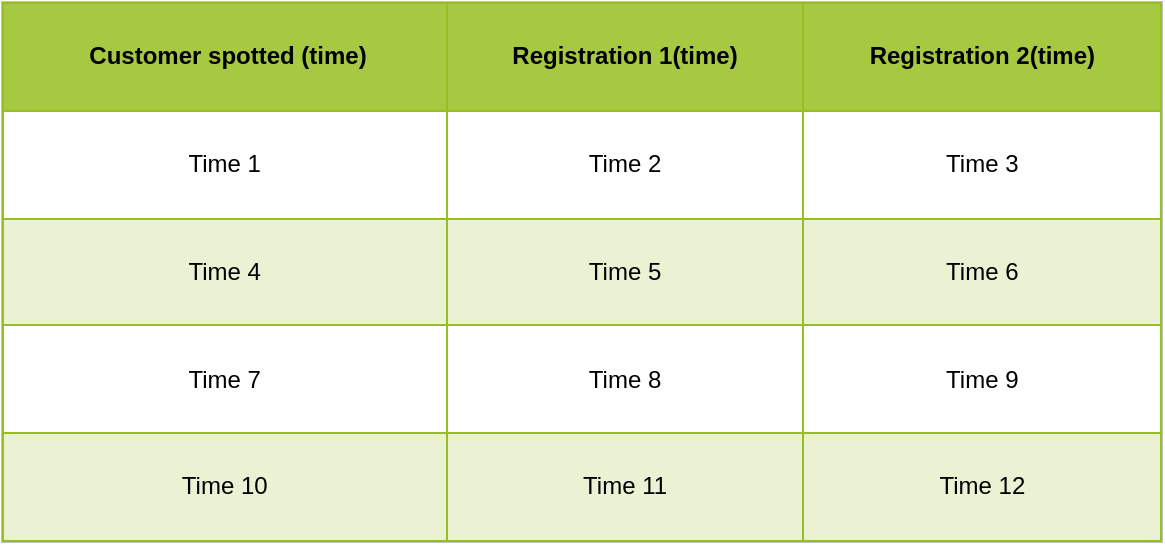 <mxfile version="11.0.5" type="github"><diagram id="fw1LP3grYnmqkIH4uKza" name="Page-1"><mxGraphModel dx="1422" dy="763" grid="1" gridSize="10" guides="1" tooltips="1" connect="1" arrows="1" fold="1" page="1" pageScale="1" pageWidth="850" pageHeight="1100" math="0" shadow="0"><root><mxCell id="0"/><mxCell id="1" parent="0"/><mxCell id="hWHkLl9ukXIr_UBb8ie0-3" value="&lt;table border=&quot;1&quot; width=&quot;100%&quot; cellpadding=&quot;4&quot; style=&quot;width: 100% ; height: 100% ; border-collapse: collapse&quot;&gt;&lt;tbody&gt;&lt;tr style=&quot;background-color: #a7c942 ; color: #ffffff ; border: 1px solid #98bf21&quot;&gt;&lt;th&gt;&lt;font color=&quot;#000000&quot;&gt;&amp;nbsp;Customer spotted (time)&lt;/font&gt;&lt;/th&gt;&lt;th&gt;&lt;font color=&quot;#000000&quot;&gt;Registration 1(time)&lt;/font&gt;&lt;/th&gt;&lt;th&gt;&lt;font color=&quot;#000000&quot;&gt;Registration 2(time)&lt;/font&gt;&lt;/th&gt;&lt;/tr&gt;&lt;tr style=&quot;border: 1px solid #98bf21&quot;&gt;&lt;td&gt;&lt;font color=&quot;#000000&quot;&gt;Time 1&lt;/font&gt;&lt;/td&gt;&lt;td&gt;&lt;font color=&quot;#000000&quot;&gt;Time 2&lt;/font&gt;&lt;/td&gt;&lt;td&gt;&lt;font color=&quot;#000000&quot;&gt;Time 3&lt;/font&gt;&lt;/td&gt;&lt;/tr&gt;&lt;tr style=&quot;background-color: #eaf2d3 ; border: 1px solid #98bf21&quot;&gt;&lt;td&gt;&lt;font color=&quot;#000000&quot;&gt;Time 4&lt;/font&gt;&lt;/td&gt;&lt;td&gt;&lt;font color=&quot;#000000&quot;&gt;Time 5&lt;/font&gt;&lt;/td&gt;&lt;td&gt;&lt;font color=&quot;#000000&quot;&gt;Time 6&lt;/font&gt;&lt;/td&gt;&lt;/tr&gt;&lt;tr style=&quot;border: 1px solid #98bf21&quot;&gt;&lt;td&gt;&lt;font color=&quot;#000000&quot;&gt;Time 7&lt;/font&gt;&lt;/td&gt;&lt;td&gt;&lt;font color=&quot;#000000&quot;&gt;Time 8&lt;/font&gt;&lt;/td&gt;&lt;td&gt;&lt;font color=&quot;#000000&quot;&gt;Time 9&lt;/font&gt;&lt;/td&gt;&lt;/tr&gt;&lt;tr style=&quot;background-color: #eaf2d3 ; border: 1px solid #98bf21&quot;&gt;&lt;td&gt;&lt;font color=&quot;#000000&quot;&gt;Time 10&lt;/font&gt;&lt;/td&gt;&lt;td&gt;&lt;font color=&quot;#000000&quot;&gt;Time 11&lt;/font&gt;&lt;/td&gt;&lt;td&gt;&lt;font color=&quot;#000000&quot;&gt;Time 12&lt;/font&gt;&lt;/td&gt;&lt;/tr&gt;&lt;/tbody&gt;&lt;/table&gt;" style="text;html=1;strokeColor=#c0c0c0;fillColor=#ffffff;overflow=fill;rounded=0;align=center;" vertex="1" parent="1"><mxGeometry x="40" y="80" width="580" height="270" as="geometry"/></mxCell></root></mxGraphModel></diagram></mxfile>